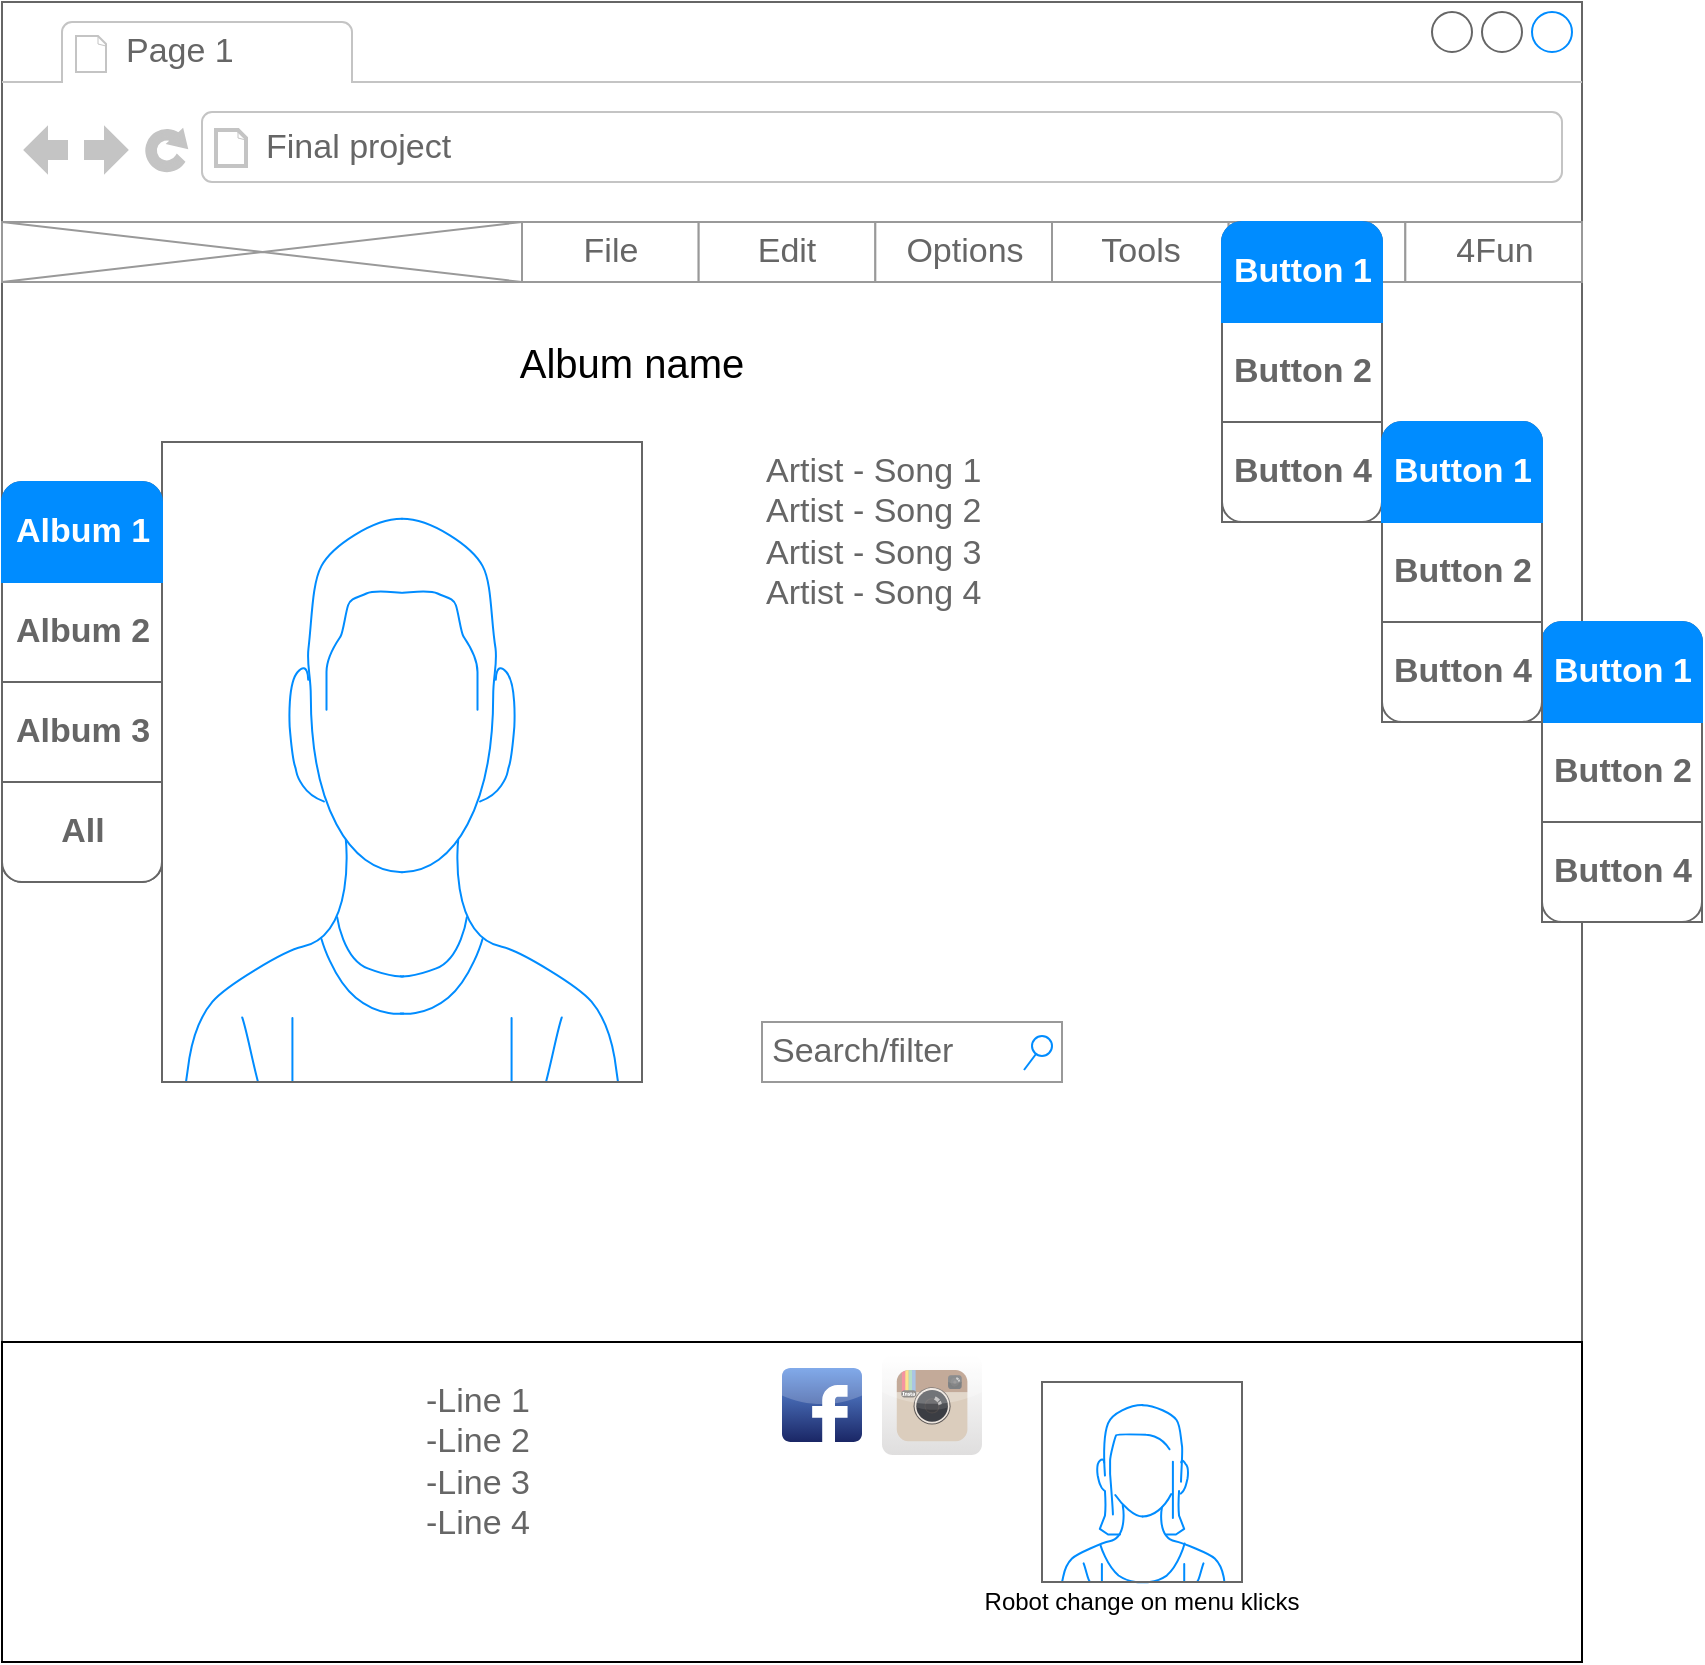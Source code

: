 <mxfile version="13.7.3" type="device"><diagram id="DQeIt3StcQ9377jg-CCi" name="Sida-1"><mxGraphModel dx="1422" dy="942" grid="1" gridSize="10" guides="1" tooltips="1" connect="1" arrows="1" fold="1" page="1" pageScale="1" pageWidth="827" pageHeight="1169" math="0" shadow="0"><root><mxCell id="0"/><mxCell id="1" parent="0"/><mxCell id="_Xc97kWhPRvFyGV4i2G7-3" value="" style="strokeWidth=1;shadow=0;dashed=0;align=center;html=1;shape=mxgraph.mockup.containers.browserWindow;rSize=0;strokeColor=#666666;strokeColor2=#008cff;strokeColor3=#c4c4c4;mainText=,;recursiveResize=0;" vertex="1" parent="1"><mxGeometry x="10" y="10" width="790" height="830" as="geometry"/></mxCell><mxCell id="_Xc97kWhPRvFyGV4i2G7-4" value="Page 1" style="strokeWidth=1;shadow=0;dashed=0;align=center;html=1;shape=mxgraph.mockup.containers.anchor;fontSize=17;fontColor=#666666;align=left;" vertex="1" parent="_Xc97kWhPRvFyGV4i2G7-3"><mxGeometry x="60" y="12" width="110" height="26" as="geometry"/></mxCell><mxCell id="_Xc97kWhPRvFyGV4i2G7-5" value="Final project" style="strokeWidth=1;shadow=0;dashed=0;align=center;html=1;shape=mxgraph.mockup.containers.anchor;rSize=0;fontSize=17;fontColor=#666666;align=left;" vertex="1" parent="_Xc97kWhPRvFyGV4i2G7-3"><mxGeometry x="130" y="60" width="250" height="26" as="geometry"/></mxCell><mxCell id="_Xc97kWhPRvFyGV4i2G7-6" value="" style="strokeWidth=1;shadow=0;dashed=0;align=center;html=1;shape=mxgraph.mockup.forms.rrect;rSize=0;strokeColor=#999999;" vertex="1" parent="_Xc97kWhPRvFyGV4i2G7-3"><mxGeometry x="260" y="110" width="530" height="30" as="geometry"/></mxCell><mxCell id="_Xc97kWhPRvFyGV4i2G7-7" value="File" style="strokeColor=inherit;fillColor=inherit;gradientColor=inherit;strokeWidth=1;shadow=0;dashed=0;align=center;html=1;shape=mxgraph.mockup.forms.rrect;rSize=0;fontSize=17;fontColor=#666666;" vertex="1" parent="_Xc97kWhPRvFyGV4i2G7-6"><mxGeometry width="88.333" height="30" as="geometry"/></mxCell><mxCell id="_Xc97kWhPRvFyGV4i2G7-8" value="Edit" style="strokeColor=inherit;fillColor=inherit;gradientColor=inherit;strokeWidth=1;shadow=0;dashed=0;align=center;html=1;shape=mxgraph.mockup.forms.rrect;rSize=0;fontSize=17;fontColor=#666666;" vertex="1" parent="_Xc97kWhPRvFyGV4i2G7-6"><mxGeometry x="88.333" width="88.333" height="30" as="geometry"/></mxCell><mxCell id="_Xc97kWhPRvFyGV4i2G7-9" value="Options" style="strokeColor=inherit;fillColor=inherit;gradientColor=inherit;strokeWidth=1;shadow=0;dashed=0;align=center;html=1;shape=mxgraph.mockup.forms.rrect;rSize=0;fontSize=17;fontColor=#666666;" vertex="1" parent="_Xc97kWhPRvFyGV4i2G7-6"><mxGeometry x="176.667" width="88.333" height="30" as="geometry"/></mxCell><mxCell id="_Xc97kWhPRvFyGV4i2G7-10" value="Tools" style="strokeColor=inherit;fillColor=inherit;gradientColor=inherit;strokeWidth=1;shadow=0;dashed=0;align=center;html=1;shape=mxgraph.mockup.forms.rrect;rSize=0;fontSize=17;fontColor=#666666;" vertex="1" parent="_Xc97kWhPRvFyGV4i2G7-6"><mxGeometry x="265" width="88.333" height="30" as="geometry"/></mxCell><mxCell id="_Xc97kWhPRvFyGV4i2G7-11" value="Window" style="strokeColor=inherit;fillColor=inherit;gradientColor=inherit;strokeWidth=1;shadow=0;dashed=0;align=center;html=1;shape=mxgraph.mockup.forms.rrect;rSize=0;fontSize=17;fontColor=#666666;" vertex="1" parent="_Xc97kWhPRvFyGV4i2G7-6"><mxGeometry x="353.333" width="88.333" height="30" as="geometry"/></mxCell><mxCell id="_Xc97kWhPRvFyGV4i2G7-12" value="4Fun" style="strokeColor=inherit;fillColor=inherit;gradientColor=inherit;strokeWidth=1;shadow=0;dashed=0;align=center;html=1;shape=mxgraph.mockup.forms.rrect;rSize=0;fontSize=17;fontColor=#666666;" vertex="1" parent="_Xc97kWhPRvFyGV4i2G7-6"><mxGeometry x="441.667" width="88.333" height="30" as="geometry"/></mxCell><mxCell id="_Xc97kWhPRvFyGV4i2G7-13" value="" style="verticalLabelPosition=bottom;shadow=0;dashed=0;align=center;html=1;verticalAlign=top;strokeWidth=1;shape=mxgraph.mockup.graphics.simpleIcon;strokeColor=#999999;" vertex="1" parent="_Xc97kWhPRvFyGV4i2G7-3"><mxGeometry y="110" width="260" height="30" as="geometry"/></mxCell><mxCell id="_Xc97kWhPRvFyGV4i2G7-14" value="" style="rounded=0;whiteSpace=wrap;html=1;" vertex="1" parent="_Xc97kWhPRvFyGV4i2G7-3"><mxGeometry y="670" width="790" height="160" as="geometry"/></mxCell><mxCell id="_Xc97kWhPRvFyGV4i2G7-16" value="-Line 1&#10;-Line 2&#10;-Line 3&#10;-Line 4" style="strokeWidth=1;shadow=0;dashed=0;align=center;html=1;shape=mxgraph.mockup.text.bulletedList;textColor=#666666;mainText=,,,,;textSize=17;bulletStyle=none;strokeColor=none;fillColor=none;align=left;verticalAlign=top;fontSize=17;fontColor=#666666;" vertex="1" parent="_Xc97kWhPRvFyGV4i2G7-3"><mxGeometry x="210" y="682.5" width="150" height="135" as="geometry"/></mxCell><mxCell id="_Xc97kWhPRvFyGV4i2G7-17" value="Artist - Song 1&lt;br&gt;Artist - Song&amp;nbsp;2&lt;br&gt;Artist - Song&amp;nbsp;3&lt;br&gt;Artist - Song&amp;nbsp;4" style="strokeWidth=1;shadow=0;dashed=0;align=center;html=1;shape=mxgraph.mockup.text.bulletedList;textColor=#666666;mainText=,,,,;textSize=17;bulletStyle=none;strokeColor=none;fillColor=none;align=left;verticalAlign=top;fontSize=17;fontColor=#666666;" vertex="1" parent="_Xc97kWhPRvFyGV4i2G7-3"><mxGeometry x="380" y="217.5" width="150" height="322.5" as="geometry"/></mxCell><mxCell id="_Xc97kWhPRvFyGV4i2G7-18" value="" style="dashed=0;outlineConnect=0;html=1;align=center;labelPosition=center;verticalLabelPosition=bottom;verticalAlign=top;shape=mxgraph.webicons.facebook;fillColor=#6294E4;gradientColor=#1A2665" vertex="1" parent="_Xc97kWhPRvFyGV4i2G7-3"><mxGeometry x="390" y="683" width="40" height="37" as="geometry"/></mxCell><mxCell id="_Xc97kWhPRvFyGV4i2G7-19" value="" style="dashed=0;outlineConnect=0;html=1;align=center;labelPosition=center;verticalLabelPosition=bottom;verticalAlign=top;shape=mxgraph.webicons.instagram;gradientColor=#DFDEDE" vertex="1" parent="_Xc97kWhPRvFyGV4i2G7-3"><mxGeometry x="440" y="676.5" width="50" height="50" as="geometry"/></mxCell><mxCell id="_Xc97kWhPRvFyGV4i2G7-51" value="" style="strokeWidth=1;shadow=0;dashed=0;align=center;html=1;shape=mxgraph.mockup.rrect;rSize=10;strokeColor=#666666;" vertex="1" parent="_Xc97kWhPRvFyGV4i2G7-3"><mxGeometry x="770" y="310" width="80" height="150" as="geometry"/></mxCell><mxCell id="_Xc97kWhPRvFyGV4i2G7-52" value="Button 2" style="strokeColor=inherit;fillColor=inherit;gradientColor=inherit;strokeWidth=1;shadow=0;dashed=0;align=center;html=1;shape=mxgraph.mockup.rrect;rSize=0;fontSize=17;fontColor=#666666;fontStyle=1;resizeWidth=1;" vertex="1" parent="_Xc97kWhPRvFyGV4i2G7-51"><mxGeometry width="80" height="50" relative="1" as="geometry"><mxPoint y="50" as="offset"/></mxGeometry></mxCell><mxCell id="_Xc97kWhPRvFyGV4i2G7-53" value="Button 3" style="strokeColor=inherit;fillColor=inherit;gradientColor=inherit;strokeWidth=1;shadow=0;dashed=0;align=center;html=1;shape=mxgraph.mockup.rrect;rSize=0;fontSize=17;fontColor=#666666;fontStyle=1;resizeWidth=1;" vertex="1" parent="_Xc97kWhPRvFyGV4i2G7-51"><mxGeometry width="80" height="50" relative="1" as="geometry"><mxPoint y="100" as="offset"/></mxGeometry></mxCell><mxCell id="_Xc97kWhPRvFyGV4i2G7-54" value="Button 4" style="strokeColor=inherit;fillColor=inherit;gradientColor=inherit;strokeWidth=1;shadow=0;dashed=0;align=center;html=1;shape=mxgraph.mockup.bottomButton;rSize=10;fontSize=17;fontColor=#666666;fontStyle=1;resizeWidth=1;" vertex="1" parent="_Xc97kWhPRvFyGV4i2G7-51"><mxGeometry y="1" width="80" height="50" relative="1" as="geometry"><mxPoint y="-50" as="offset"/></mxGeometry></mxCell><mxCell id="_Xc97kWhPRvFyGV4i2G7-55" value="Button 1" style="strokeWidth=1;shadow=0;dashed=0;align=center;html=1;shape=mxgraph.mockup.topButton;rSize=10;fontSize=17;fontColor=#ffffff;fontStyle=1;fillColor=#008cff;strokeColor=#008cff;resizeWidth=1;" vertex="1" parent="_Xc97kWhPRvFyGV4i2G7-51"><mxGeometry width="80" height="50" relative="1" as="geometry"/></mxCell><mxCell id="_Xc97kWhPRvFyGV4i2G7-20" value="" style="strokeWidth=1;shadow=0;dashed=0;align=center;html=1;shape=mxgraph.mockup.rrect;rSize=10;strokeColor=#666666;" vertex="1" parent="_Xc97kWhPRvFyGV4i2G7-3"><mxGeometry x="610" y="110" width="80" height="150" as="geometry"/></mxCell><mxCell id="_Xc97kWhPRvFyGV4i2G7-21" value="Button 2" style="strokeColor=inherit;fillColor=inherit;gradientColor=inherit;strokeWidth=1;shadow=0;dashed=0;align=center;html=1;shape=mxgraph.mockup.rrect;rSize=0;fontSize=17;fontColor=#666666;fontStyle=1;resizeWidth=1;" vertex="1" parent="_Xc97kWhPRvFyGV4i2G7-20"><mxGeometry width="80" height="50" relative="1" as="geometry"><mxPoint y="50" as="offset"/></mxGeometry></mxCell><mxCell id="_Xc97kWhPRvFyGV4i2G7-22" value="Button 3" style="strokeColor=inherit;fillColor=inherit;gradientColor=inherit;strokeWidth=1;shadow=0;dashed=0;align=center;html=1;shape=mxgraph.mockup.rrect;rSize=0;fontSize=17;fontColor=#666666;fontStyle=1;resizeWidth=1;" vertex="1" parent="_Xc97kWhPRvFyGV4i2G7-20"><mxGeometry width="80" height="50" relative="1" as="geometry"><mxPoint y="100" as="offset"/></mxGeometry></mxCell><mxCell id="_Xc97kWhPRvFyGV4i2G7-23" value="Button 4" style="strokeColor=inherit;fillColor=inherit;gradientColor=inherit;strokeWidth=1;shadow=0;dashed=0;align=center;html=1;shape=mxgraph.mockup.bottomButton;rSize=10;fontSize=17;fontColor=#666666;fontStyle=1;resizeWidth=1;" vertex="1" parent="_Xc97kWhPRvFyGV4i2G7-20"><mxGeometry y="1" width="80" height="50" relative="1" as="geometry"><mxPoint y="-50" as="offset"/></mxGeometry></mxCell><mxCell id="_Xc97kWhPRvFyGV4i2G7-24" value="Button 1" style="strokeWidth=1;shadow=0;dashed=0;align=center;html=1;shape=mxgraph.mockup.topButton;rSize=10;fontSize=17;fontColor=#ffffff;fontStyle=1;fillColor=#008cff;strokeColor=#008cff;resizeWidth=1;" vertex="1" parent="_Xc97kWhPRvFyGV4i2G7-20"><mxGeometry width="80" height="50" relative="1" as="geometry"/></mxCell><mxCell id="_Xc97kWhPRvFyGV4i2G7-56" value="" style="strokeWidth=1;shadow=0;dashed=0;align=center;html=1;shape=mxgraph.mockup.rrect;rSize=10;strokeColor=#666666;" vertex="1" parent="_Xc97kWhPRvFyGV4i2G7-3"><mxGeometry x="690" y="210" width="80" height="150" as="geometry"/></mxCell><mxCell id="_Xc97kWhPRvFyGV4i2G7-57" value="Button 2" style="strokeColor=inherit;fillColor=inherit;gradientColor=inherit;strokeWidth=1;shadow=0;dashed=0;align=center;html=1;shape=mxgraph.mockup.rrect;rSize=0;fontSize=17;fontColor=#666666;fontStyle=1;resizeWidth=1;" vertex="1" parent="_Xc97kWhPRvFyGV4i2G7-56"><mxGeometry width="80" height="50" relative="1" as="geometry"><mxPoint y="50" as="offset"/></mxGeometry></mxCell><mxCell id="_Xc97kWhPRvFyGV4i2G7-58" value="Button 3" style="strokeColor=inherit;fillColor=inherit;gradientColor=inherit;strokeWidth=1;shadow=0;dashed=0;align=center;html=1;shape=mxgraph.mockup.rrect;rSize=0;fontSize=17;fontColor=#666666;fontStyle=1;resizeWidth=1;" vertex="1" parent="_Xc97kWhPRvFyGV4i2G7-56"><mxGeometry width="80" height="50" relative="1" as="geometry"><mxPoint y="100" as="offset"/></mxGeometry></mxCell><mxCell id="_Xc97kWhPRvFyGV4i2G7-59" value="Button 4" style="strokeColor=inherit;fillColor=inherit;gradientColor=inherit;strokeWidth=1;shadow=0;dashed=0;align=center;html=1;shape=mxgraph.mockup.bottomButton;rSize=10;fontSize=17;fontColor=#666666;fontStyle=1;resizeWidth=1;" vertex="1" parent="_Xc97kWhPRvFyGV4i2G7-56"><mxGeometry y="1" width="80" height="50" relative="1" as="geometry"><mxPoint y="-50" as="offset"/></mxGeometry></mxCell><mxCell id="_Xc97kWhPRvFyGV4i2G7-60" value="Button 1" style="strokeWidth=1;shadow=0;dashed=0;align=center;html=1;shape=mxgraph.mockup.topButton;rSize=10;fontSize=17;fontColor=#ffffff;fontStyle=1;fillColor=#008cff;strokeColor=#008cff;resizeWidth=1;" vertex="1" parent="_Xc97kWhPRvFyGV4i2G7-56"><mxGeometry width="80" height="50" relative="1" as="geometry"/></mxCell><mxCell id="_Xc97kWhPRvFyGV4i2G7-61" value="" style="verticalLabelPosition=bottom;shadow=0;dashed=0;align=center;html=1;verticalAlign=top;strokeWidth=1;shape=mxgraph.mockup.containers.userMale;strokeColor=#666666;strokeColor2=#008cff;" vertex="1" parent="_Xc97kWhPRvFyGV4i2G7-3"><mxGeometry x="80" y="220" width="240" height="320" as="geometry"/></mxCell><mxCell id="_Xc97kWhPRvFyGV4i2G7-62" value="&lt;font style=&quot;font-size: 20px&quot;&gt;Album name&lt;/font&gt;" style="text;html=1;strokeColor=none;fillColor=none;align=center;verticalAlign=middle;whiteSpace=wrap;rounded=0;" vertex="1" parent="_Xc97kWhPRvFyGV4i2G7-3"><mxGeometry x="130" y="160" width="370" height="40" as="geometry"/></mxCell><mxCell id="_Xc97kWhPRvFyGV4i2G7-63" value="" style="strokeWidth=1;shadow=0;dashed=0;align=center;html=1;shape=mxgraph.mockup.rrect;rSize=10;strokeColor=#666666;" vertex="1" parent="_Xc97kWhPRvFyGV4i2G7-3"><mxGeometry y="240" width="80" height="200" as="geometry"/></mxCell><mxCell id="_Xc97kWhPRvFyGV4i2G7-64" value="Album 2" style="strokeColor=inherit;fillColor=inherit;gradientColor=inherit;strokeWidth=1;shadow=0;dashed=0;align=center;html=1;shape=mxgraph.mockup.rrect;rSize=0;fontSize=17;fontColor=#666666;fontStyle=1;resizeWidth=1;" vertex="1" parent="_Xc97kWhPRvFyGV4i2G7-63"><mxGeometry width="80" height="50" relative="1" as="geometry"><mxPoint y="50" as="offset"/></mxGeometry></mxCell><mxCell id="_Xc97kWhPRvFyGV4i2G7-65" value="Album 3" style="strokeColor=inherit;fillColor=inherit;gradientColor=inherit;strokeWidth=1;shadow=0;dashed=0;align=center;html=1;shape=mxgraph.mockup.rrect;rSize=0;fontSize=17;fontColor=#666666;fontStyle=1;resizeWidth=1;" vertex="1" parent="_Xc97kWhPRvFyGV4i2G7-63"><mxGeometry width="80" height="50" relative="1" as="geometry"><mxPoint y="100" as="offset"/></mxGeometry></mxCell><mxCell id="_Xc97kWhPRvFyGV4i2G7-66" value="All" style="strokeColor=inherit;fillColor=inherit;gradientColor=inherit;strokeWidth=1;shadow=0;dashed=0;align=center;html=1;shape=mxgraph.mockup.bottomButton;rSize=10;fontSize=17;fontColor=#666666;fontStyle=1;resizeWidth=1;" vertex="1" parent="_Xc97kWhPRvFyGV4i2G7-63"><mxGeometry y="1" width="80" height="50" relative="1" as="geometry"><mxPoint y="-50" as="offset"/></mxGeometry></mxCell><mxCell id="_Xc97kWhPRvFyGV4i2G7-67" value="Album 1" style="strokeWidth=1;shadow=0;dashed=0;align=center;html=1;shape=mxgraph.mockup.topButton;rSize=10;fontSize=17;fontColor=#ffffff;fontStyle=1;fillColor=#008cff;strokeColor=#008cff;resizeWidth=1;" vertex="1" parent="_Xc97kWhPRvFyGV4i2G7-63"><mxGeometry width="80" height="50" relative="1" as="geometry"/></mxCell><mxCell id="_Xc97kWhPRvFyGV4i2G7-68" value="Search/filter" style="strokeWidth=1;shadow=0;dashed=0;align=center;html=1;shape=mxgraph.mockup.forms.searchBox;strokeColor=#999999;mainText=;strokeColor2=#008cff;fontColor=#666666;fontSize=17;align=left;spacingLeft=3;" vertex="1" parent="_Xc97kWhPRvFyGV4i2G7-3"><mxGeometry x="380" y="510" width="150" height="30" as="geometry"/></mxCell><mxCell id="Fpjugcf8kJNxbRtXDG0G-1" value="" style="verticalLabelPosition=bottom;shadow=0;dashed=0;align=center;html=1;verticalAlign=top;strokeWidth=1;shape=mxgraph.mockup.containers.userFemale;strokeColor=#666666;strokeColor2=#008cff;" vertex="1" parent="_Xc97kWhPRvFyGV4i2G7-3"><mxGeometry x="520" y="690" width="100" height="100" as="geometry"/></mxCell><mxCell id="Fpjugcf8kJNxbRtXDG0G-2" value="Robot change&amp;nbsp;on menu klicks" style="text;html=1;strokeColor=none;fillColor=none;align=center;verticalAlign=middle;whiteSpace=wrap;rounded=0;" vertex="1" parent="_Xc97kWhPRvFyGV4i2G7-3"><mxGeometry x="480" y="790" width="180" height="20" as="geometry"/></mxCell></root></mxGraphModel></diagram></mxfile>